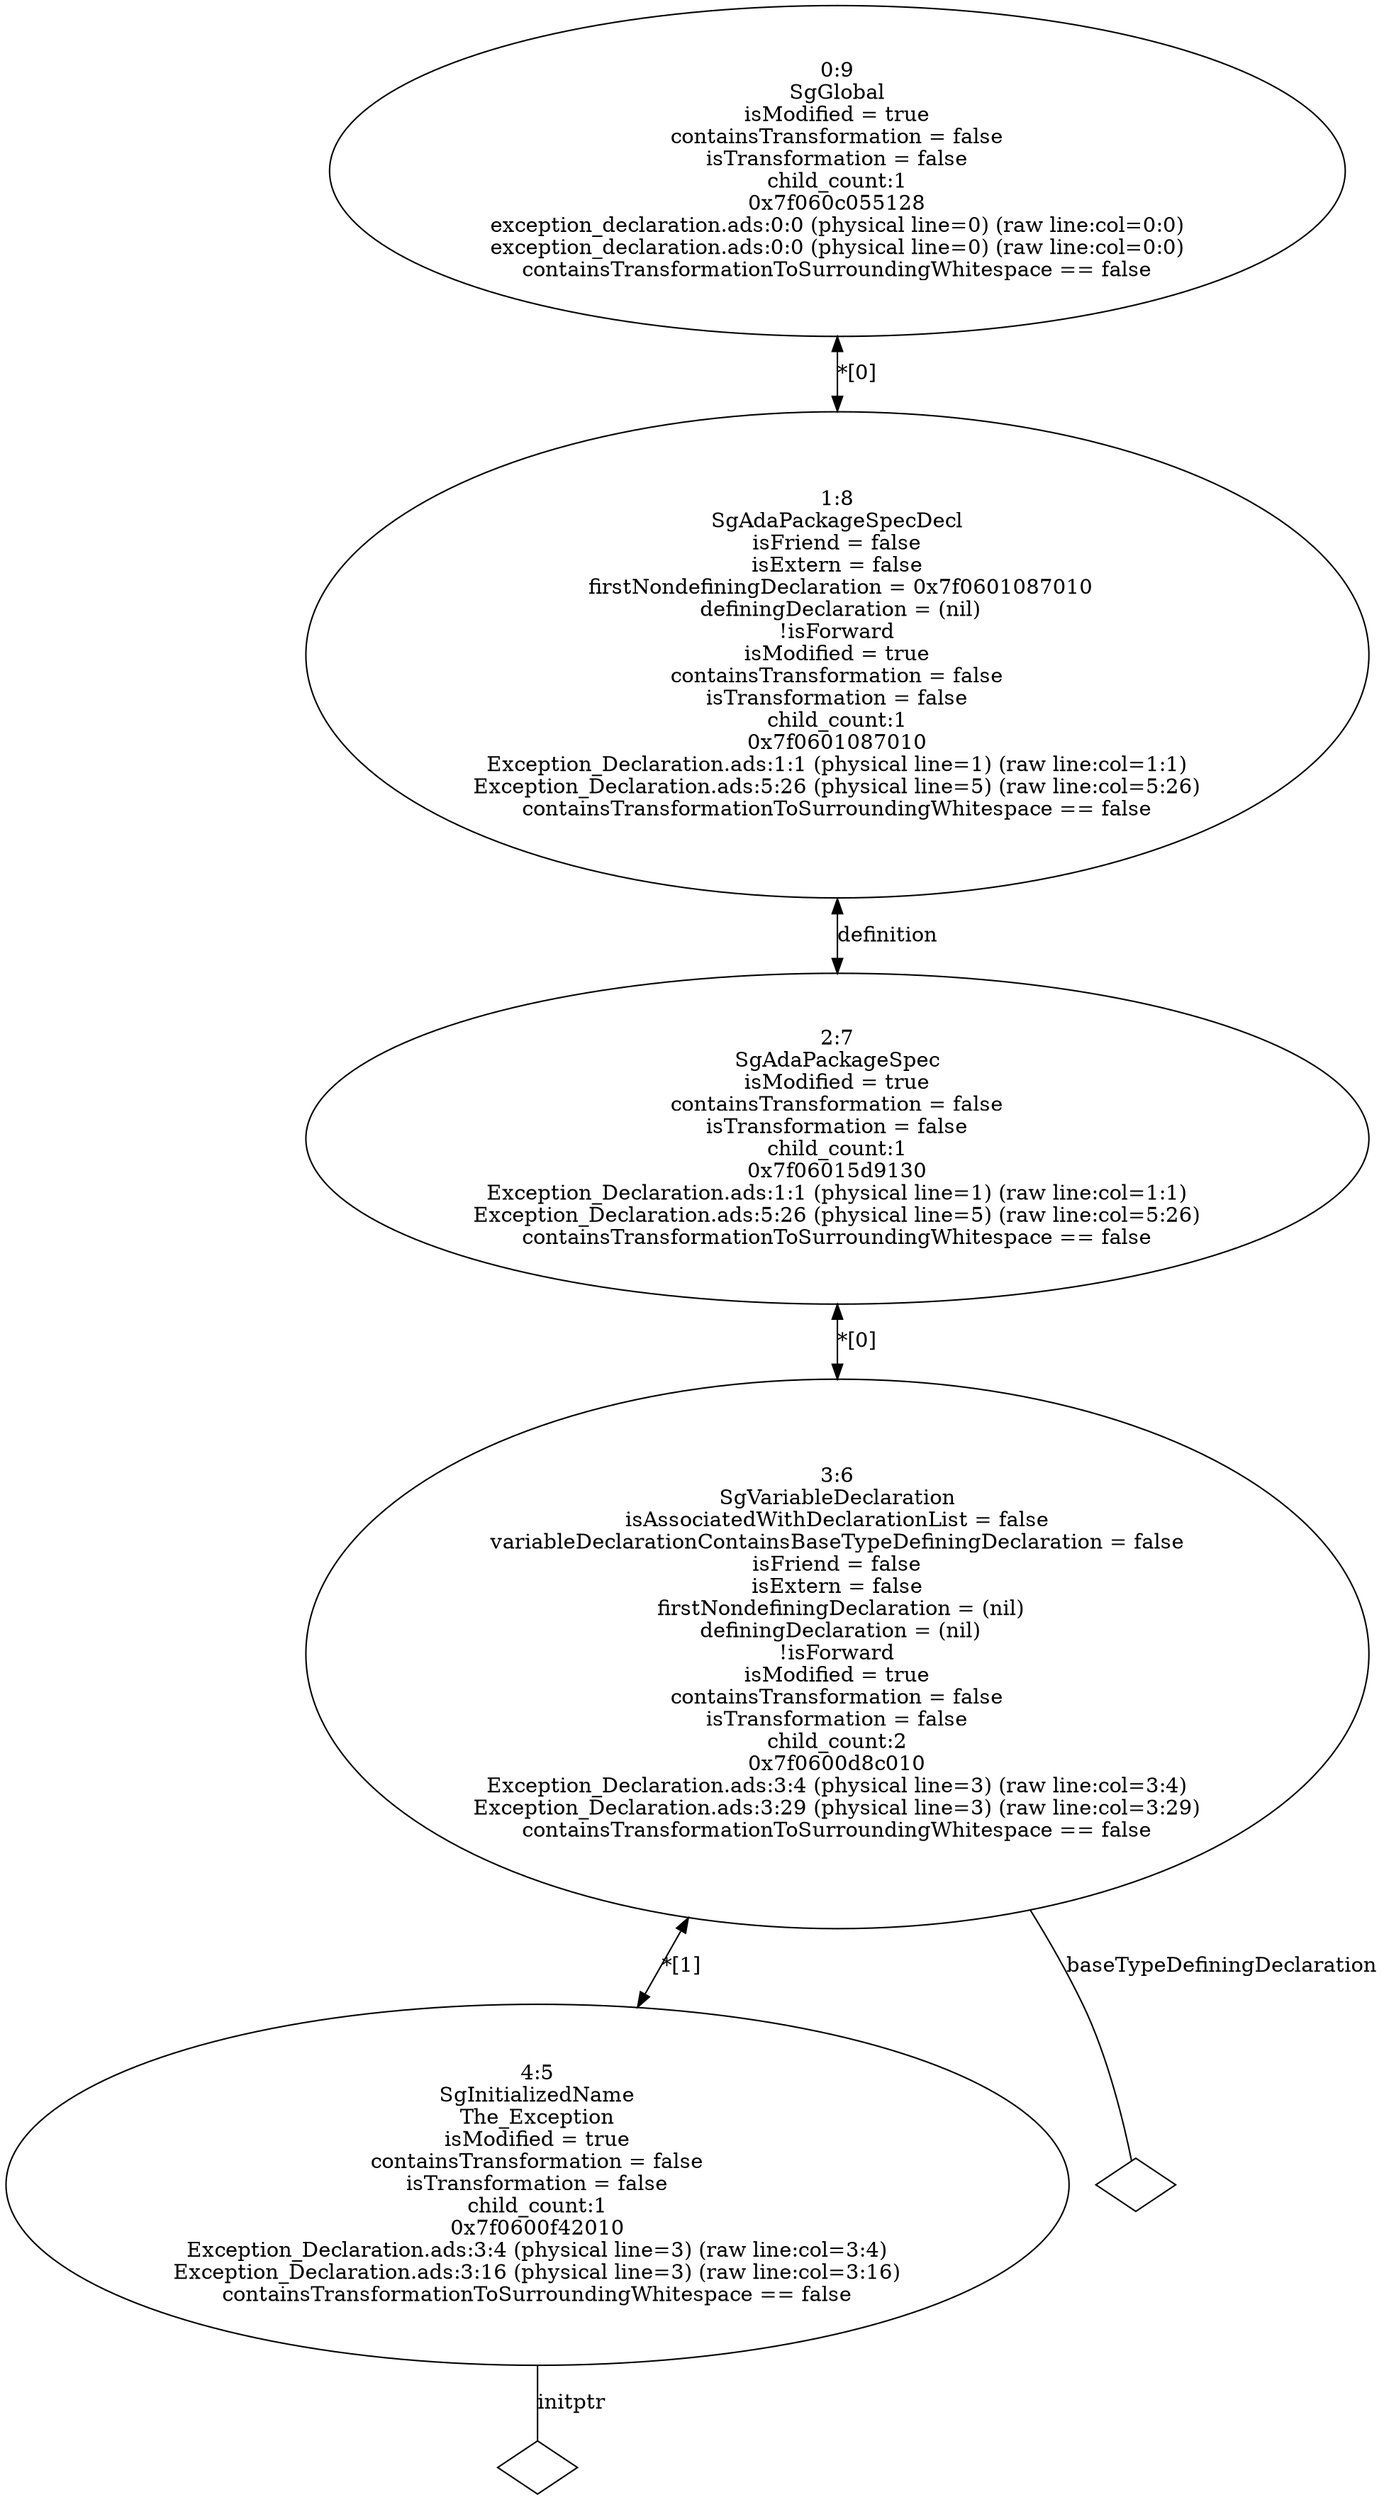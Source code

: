 digraph "G./exception_declaration_rose.dot" {
"0x7f0600f42010"[label="4:5\nSgInitializedName\nThe_Exception\nisModified = true\ncontainsTransformation = false\nisTransformation = false\nchild_count:1\n0x7f0600f42010\nException_Declaration.ads:3:4 (physical line=3) (raw line:col=3:4)\nException_Declaration.ads:3:16 (physical line=3) (raw line:col=3:16)\ncontainsTransformationToSurroundingWhitespace == false\n" ];
"0x7f0600f42010" -> "0x7f0600f42010__initptr__null"[label="initptr" dir=none ];
"0x7f0600f42010__initptr__null"[label="" shape=diamond ];
"0x7f0600d8c010"[label="3:6\nSgVariableDeclaration\n isAssociatedWithDeclarationList = false \n variableDeclarationContainsBaseTypeDefiningDeclaration = false \n isFriend = false \n isExtern = false \n firstNondefiningDeclaration = (nil)\n definingDeclaration = (nil)\n!isForward\nisModified = true\ncontainsTransformation = false\nisTransformation = false\nchild_count:2\n0x7f0600d8c010\nException_Declaration.ads:3:4 (physical line=3) (raw line:col=3:4)\nException_Declaration.ads:3:29 (physical line=3) (raw line:col=3:29)\ncontainsTransformationToSurroundingWhitespace == false\n" ];
"0x7f0600d8c010" -> "0x7f0600d8c010__baseTypeDefiningDeclaration__null"[label="baseTypeDefiningDeclaration" dir=none ];
"0x7f0600d8c010__baseTypeDefiningDeclaration__null"[label="" shape=diamond ];
"0x7f0600d8c010" -> "0x7f0600f42010"[label="*[1]" dir=both ];
"0x7f06015d9130"[label="2:7\nSgAdaPackageSpec\nisModified = true\ncontainsTransformation = false\nisTransformation = false\nchild_count:1\n0x7f06015d9130\nException_Declaration.ads:1:1 (physical line=1) (raw line:col=1:1)\nException_Declaration.ads:5:26 (physical line=5) (raw line:col=5:26)\ncontainsTransformationToSurroundingWhitespace == false\n" ];
"0x7f06015d9130" -> "0x7f0600d8c010"[label="*[0]" dir=both ];
"0x7f0601087010"[label="1:8\nSgAdaPackageSpecDecl\n isFriend = false \n isExtern = false \n firstNondefiningDeclaration = 0x7f0601087010\n definingDeclaration = (nil)\n!isForward\nisModified = true\ncontainsTransformation = false\nisTransformation = false\nchild_count:1\n0x7f0601087010\nException_Declaration.ads:1:1 (physical line=1) (raw line:col=1:1)\nException_Declaration.ads:5:26 (physical line=5) (raw line:col=5:26)\ncontainsTransformationToSurroundingWhitespace == false\n" ];
"0x7f0601087010" -> "0x7f06015d9130"[label="definition" dir=both ];
"0x7f060c055128"[label="0:9\nSgGlobal\nisModified = true\ncontainsTransformation = false\nisTransformation = false\nchild_count:1\n0x7f060c055128\nexception_declaration.ads:0:0 (physical line=0) (raw line:col=0:0)\nexception_declaration.ads:0:0 (physical line=0) (raw line:col=0:0)\ncontainsTransformationToSurroundingWhitespace == false\n" ];
"0x7f060c055128" -> "0x7f0601087010"[label="*[0]" dir=both ];
}
